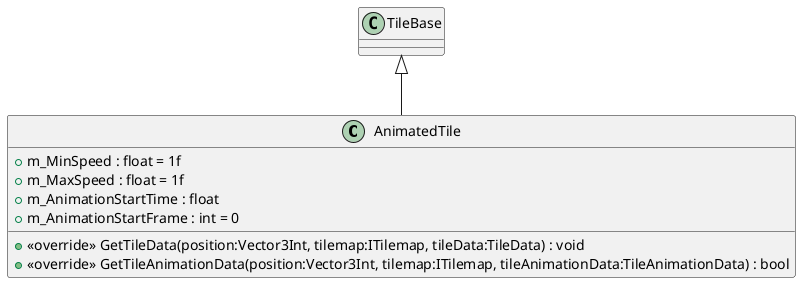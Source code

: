 @startuml
class AnimatedTile {
    + m_MinSpeed : float = 1f
    + m_MaxSpeed : float = 1f
    + m_AnimationStartTime : float
    + m_AnimationStartFrame : int = 0
    + <<override>> GetTileData(position:Vector3Int, tilemap:ITilemap, tileData:TileData) : void
    + <<override>> GetTileAnimationData(position:Vector3Int, tilemap:ITilemap, tileAnimationData:TileAnimationData) : bool
}
TileBase <|-- AnimatedTile
@enduml
